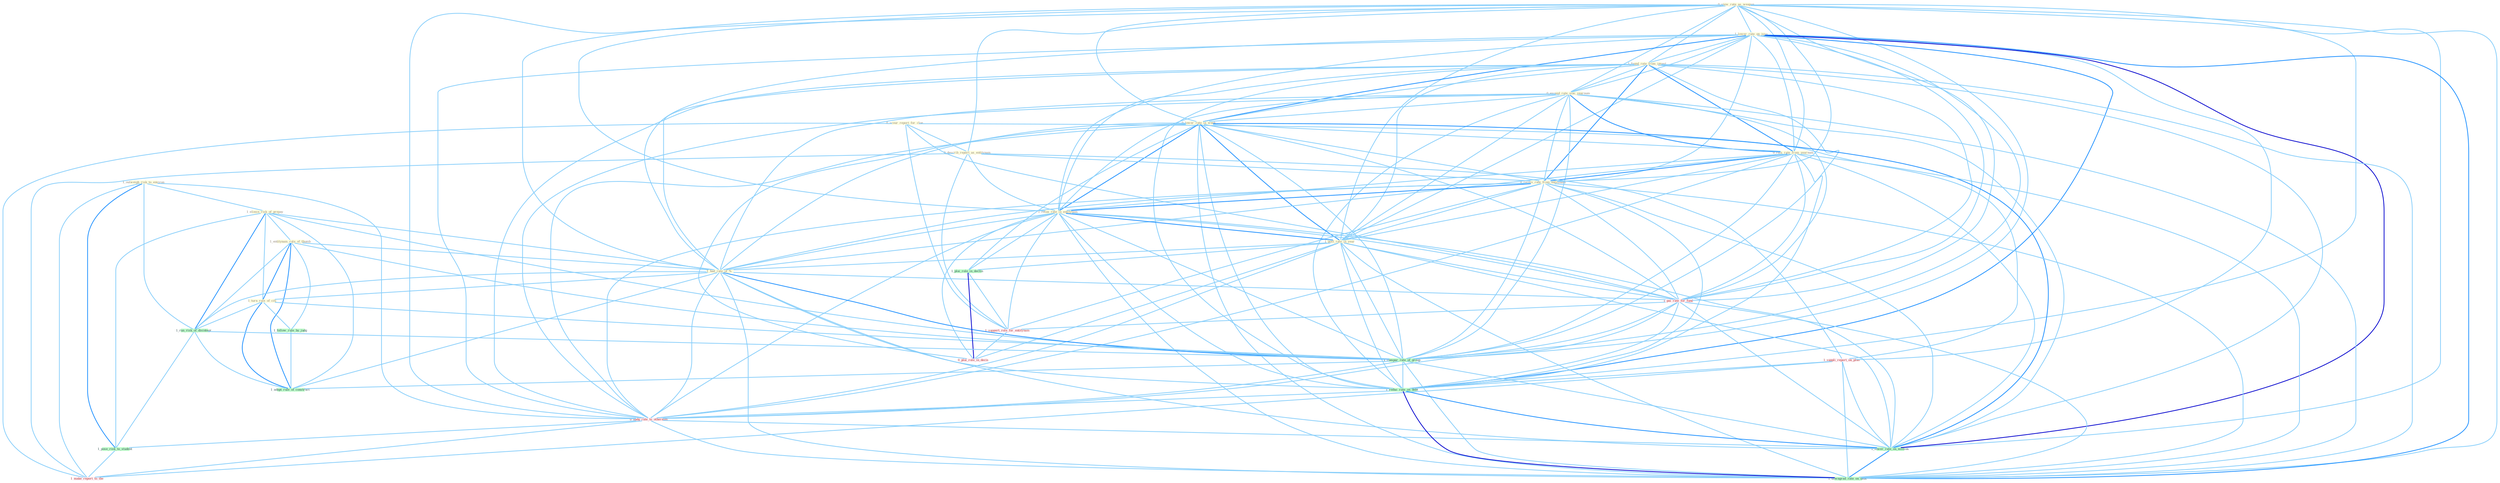 Graph G{ 
    node
    [shape=polygon,style=filled,width=.5,height=.06,color="#BDFCC9",fixedsize=true,fontsize=4,
    fontcolor="#2f4f4f"];
    {node
    [color="#ffffe0", fontcolor="#8b7d6b"] "0_scour_report_for_clue " "0_view_rate_as_weapon " "1_lower_rate_on_issu " "1_found_rate_from_invest " "0_exceed_rate_sinc_yearnum " "0_lower_rate_in_week " "0_rais_rate_from_yearnum " "0_describ_report_as_entitynam " "1_outweigh_risk_to_environ " "0_receiv_rate_from_entitynam " "1_relax_rate_in_entitynam " "1_elimin_risk_of_prepay " "1_post_rate_in_year " "1_entitynam_rule_of_thumb " "1_had_rate_of_% " "1_turn_rule_of_citi "}
{node [color="#fff0f5", fontcolor="#b22222"] "1_suppli_report_on_plan " "1_pai_rate_for_fund " "0_nudg_rate_to_othernum " "1_support_role_for_entitynam " "0_plai_role_in_decis " "1_make_report_to_the "}
edge [color="#B0E2FF"];

	"0_scour_report_for_clue " -- "0_describ_report_as_entitynam " [w="1", color="#87cefa" ];
	"0_scour_report_for_clue " -- "1_suppli_report_on_plan " [w="1", color="#87cefa" ];
	"0_scour_report_for_clue " -- "1_pai_rate_for_fund " [w="1", color="#87cefa" ];
	"0_scour_report_for_clue " -- "1_support_role_for_entitynam " [w="1", color="#87cefa" ];
	"0_scour_report_for_clue " -- "1_make_report_to_the " [w="1", color="#87cefa" ];
	"0_view_rate_as_weapon " -- "1_lower_rate_on_issu " [w="1", color="#87cefa" ];
	"0_view_rate_as_weapon " -- "1_found_rate_from_invest " [w="1", color="#87cefa" ];
	"0_view_rate_as_weapon " -- "0_exceed_rate_sinc_yearnum " [w="1", color="#87cefa" ];
	"0_view_rate_as_weapon " -- "0_lower_rate_in_week " [w="1", color="#87cefa" ];
	"0_view_rate_as_weapon " -- "0_rais_rate_from_yearnum " [w="1", color="#87cefa" ];
	"0_view_rate_as_weapon " -- "0_describ_report_as_entitynam " [w="1", color="#87cefa" ];
	"0_view_rate_as_weapon " -- "0_receiv_rate_from_entitynam " [w="1", color="#87cefa" ];
	"0_view_rate_as_weapon " -- "1_relax_rate_in_entitynam " [w="1", color="#87cefa" ];
	"0_view_rate_as_weapon " -- "1_post_rate_in_year " [w="1", color="#87cefa" ];
	"0_view_rate_as_weapon " -- "1_had_rate_of_% " [w="1", color="#87cefa" ];
	"0_view_rate_as_weapon " -- "1_pai_rate_for_fund " [w="1", color="#87cefa" ];
	"0_view_rate_as_weapon " -- "1_compar_rate_of_group " [w="1", color="#87cefa" ];
	"0_view_rate_as_weapon " -- "1_reduc_rate_on_debt " [w="1", color="#87cefa" ];
	"0_view_rate_as_weapon " -- "0_nudg_rate_to_othernum " [w="1", color="#87cefa" ];
	"0_view_rate_as_weapon " -- "1_lower_rate_on_million " [w="1", color="#87cefa" ];
	"0_view_rate_as_weapon " -- "1_downgrad_rate_on_debt " [w="1", color="#87cefa" ];
	"1_lower_rate_on_issu " -- "1_found_rate_from_invest " [w="1", color="#87cefa" ];
	"1_lower_rate_on_issu " -- "0_exceed_rate_sinc_yearnum " [w="1", color="#87cefa" ];
	"1_lower_rate_on_issu " -- "0_lower_rate_in_week " [w="2", color="#1e90ff" , len=0.8];
	"1_lower_rate_on_issu " -- "0_rais_rate_from_yearnum " [w="1", color="#87cefa" ];
	"1_lower_rate_on_issu " -- "0_receiv_rate_from_entitynam " [w="1", color="#87cefa" ];
	"1_lower_rate_on_issu " -- "1_relax_rate_in_entitynam " [w="1", color="#87cefa" ];
	"1_lower_rate_on_issu " -- "1_post_rate_in_year " [w="1", color="#87cefa" ];
	"1_lower_rate_on_issu " -- "1_had_rate_of_% " [w="1", color="#87cefa" ];
	"1_lower_rate_on_issu " -- "1_suppli_report_on_plan " [w="1", color="#87cefa" ];
	"1_lower_rate_on_issu " -- "1_pai_rate_for_fund " [w="1", color="#87cefa" ];
	"1_lower_rate_on_issu " -- "1_compar_rate_of_group " [w="1", color="#87cefa" ];
	"1_lower_rate_on_issu " -- "1_reduc_rate_on_debt " [w="2", color="#1e90ff" , len=0.8];
	"1_lower_rate_on_issu " -- "0_nudg_rate_to_othernum " [w="1", color="#87cefa" ];
	"1_lower_rate_on_issu " -- "1_lower_rate_on_million " [w="3", color="#0000cd" , len=0.6];
	"1_lower_rate_on_issu " -- "1_downgrad_rate_on_debt " [w="2", color="#1e90ff" , len=0.8];
	"1_found_rate_from_invest " -- "0_exceed_rate_sinc_yearnum " [w="1", color="#87cefa" ];
	"1_found_rate_from_invest " -- "0_lower_rate_in_week " [w="1", color="#87cefa" ];
	"1_found_rate_from_invest " -- "0_rais_rate_from_yearnum " [w="2", color="#1e90ff" , len=0.8];
	"1_found_rate_from_invest " -- "0_receiv_rate_from_entitynam " [w="2", color="#1e90ff" , len=0.8];
	"1_found_rate_from_invest " -- "1_relax_rate_in_entitynam " [w="1", color="#87cefa" ];
	"1_found_rate_from_invest " -- "1_post_rate_in_year " [w="1", color="#87cefa" ];
	"1_found_rate_from_invest " -- "1_had_rate_of_% " [w="1", color="#87cefa" ];
	"1_found_rate_from_invest " -- "1_pai_rate_for_fund " [w="1", color="#87cefa" ];
	"1_found_rate_from_invest " -- "1_compar_rate_of_group " [w="1", color="#87cefa" ];
	"1_found_rate_from_invest " -- "1_reduc_rate_on_debt " [w="1", color="#87cefa" ];
	"1_found_rate_from_invest " -- "0_nudg_rate_to_othernum " [w="1", color="#87cefa" ];
	"1_found_rate_from_invest " -- "1_lower_rate_on_million " [w="1", color="#87cefa" ];
	"1_found_rate_from_invest " -- "1_downgrad_rate_on_debt " [w="1", color="#87cefa" ];
	"0_exceed_rate_sinc_yearnum " -- "0_lower_rate_in_week " [w="1", color="#87cefa" ];
	"0_exceed_rate_sinc_yearnum " -- "0_rais_rate_from_yearnum " [w="2", color="#1e90ff" , len=0.8];
	"0_exceed_rate_sinc_yearnum " -- "0_receiv_rate_from_entitynam " [w="1", color="#87cefa" ];
	"0_exceed_rate_sinc_yearnum " -- "1_relax_rate_in_entitynam " [w="1", color="#87cefa" ];
	"0_exceed_rate_sinc_yearnum " -- "1_post_rate_in_year " [w="1", color="#87cefa" ];
	"0_exceed_rate_sinc_yearnum " -- "1_had_rate_of_% " [w="1", color="#87cefa" ];
	"0_exceed_rate_sinc_yearnum " -- "1_pai_rate_for_fund " [w="1", color="#87cefa" ];
	"0_exceed_rate_sinc_yearnum " -- "1_compar_rate_of_group " [w="1", color="#87cefa" ];
	"0_exceed_rate_sinc_yearnum " -- "1_reduc_rate_on_debt " [w="1", color="#87cefa" ];
	"0_exceed_rate_sinc_yearnum " -- "0_nudg_rate_to_othernum " [w="1", color="#87cefa" ];
	"0_exceed_rate_sinc_yearnum " -- "1_lower_rate_on_million " [w="1", color="#87cefa" ];
	"0_exceed_rate_sinc_yearnum " -- "1_downgrad_rate_on_debt " [w="1", color="#87cefa" ];
	"0_lower_rate_in_week " -- "0_rais_rate_from_yearnum " [w="1", color="#87cefa" ];
	"0_lower_rate_in_week " -- "0_receiv_rate_from_entitynam " [w="1", color="#87cefa" ];
	"0_lower_rate_in_week " -- "1_relax_rate_in_entitynam " [w="2", color="#1e90ff" , len=0.8];
	"0_lower_rate_in_week " -- "1_post_rate_in_year " [w="2", color="#1e90ff" , len=0.8];
	"0_lower_rate_in_week " -- "1_had_rate_of_% " [w="1", color="#87cefa" ];
	"0_lower_rate_in_week " -- "1_plai_role_in_declin " [w="1", color="#87cefa" ];
	"0_lower_rate_in_week " -- "1_pai_rate_for_fund " [w="1", color="#87cefa" ];
	"0_lower_rate_in_week " -- "1_compar_rate_of_group " [w="1", color="#87cefa" ];
	"0_lower_rate_in_week " -- "1_reduc_rate_on_debt " [w="1", color="#87cefa" ];
	"0_lower_rate_in_week " -- "0_nudg_rate_to_othernum " [w="1", color="#87cefa" ];
	"0_lower_rate_in_week " -- "0_plai_role_in_decis " [w="1", color="#87cefa" ];
	"0_lower_rate_in_week " -- "1_lower_rate_on_million " [w="2", color="#1e90ff" , len=0.8];
	"0_lower_rate_in_week " -- "1_downgrad_rate_on_debt " [w="1", color="#87cefa" ];
	"0_rais_rate_from_yearnum " -- "0_receiv_rate_from_entitynam " [w="2", color="#1e90ff" , len=0.8];
	"0_rais_rate_from_yearnum " -- "1_relax_rate_in_entitynam " [w="1", color="#87cefa" ];
	"0_rais_rate_from_yearnum " -- "1_post_rate_in_year " [w="1", color="#87cefa" ];
	"0_rais_rate_from_yearnum " -- "1_had_rate_of_% " [w="1", color="#87cefa" ];
	"0_rais_rate_from_yearnum " -- "1_pai_rate_for_fund " [w="1", color="#87cefa" ];
	"0_rais_rate_from_yearnum " -- "1_compar_rate_of_group " [w="1", color="#87cefa" ];
	"0_rais_rate_from_yearnum " -- "1_reduc_rate_on_debt " [w="1", color="#87cefa" ];
	"0_rais_rate_from_yearnum " -- "0_nudg_rate_to_othernum " [w="1", color="#87cefa" ];
	"0_rais_rate_from_yearnum " -- "1_lower_rate_on_million " [w="1", color="#87cefa" ];
	"0_rais_rate_from_yearnum " -- "1_downgrad_rate_on_debt " [w="1", color="#87cefa" ];
	"0_describ_report_as_entitynam " -- "0_receiv_rate_from_entitynam " [w="1", color="#87cefa" ];
	"0_describ_report_as_entitynam " -- "1_relax_rate_in_entitynam " [w="1", color="#87cefa" ];
	"0_describ_report_as_entitynam " -- "1_suppli_report_on_plan " [w="1", color="#87cefa" ];
	"0_describ_report_as_entitynam " -- "1_support_role_for_entitynam " [w="1", color="#87cefa" ];
	"0_describ_report_as_entitynam " -- "1_make_report_to_the " [w="1", color="#87cefa" ];
	"1_outweigh_risk_to_environ " -- "1_elimin_risk_of_prepay " [w="1", color="#87cefa" ];
	"1_outweigh_risk_to_environ " -- "1_run_risk_of_disintegr " [w="1", color="#87cefa" ];
	"1_outweigh_risk_to_environ " -- "0_nudg_rate_to_othernum " [w="1", color="#87cefa" ];
	"1_outweigh_risk_to_environ " -- "1_pose_risk_to_student " [w="2", color="#1e90ff" , len=0.8];
	"1_outweigh_risk_to_environ " -- "1_make_report_to_the " [w="1", color="#87cefa" ];
	"0_receiv_rate_from_entitynam " -- "1_relax_rate_in_entitynam " [w="2", color="#1e90ff" , len=0.8];
	"0_receiv_rate_from_entitynam " -- "1_post_rate_in_year " [w="1", color="#87cefa" ];
	"0_receiv_rate_from_entitynam " -- "1_had_rate_of_% " [w="1", color="#87cefa" ];
	"0_receiv_rate_from_entitynam " -- "1_pai_rate_for_fund " [w="1", color="#87cefa" ];
	"0_receiv_rate_from_entitynam " -- "1_compar_rate_of_group " [w="1", color="#87cefa" ];
	"0_receiv_rate_from_entitynam " -- "1_reduc_rate_on_debt " [w="1", color="#87cefa" ];
	"0_receiv_rate_from_entitynam " -- "0_nudg_rate_to_othernum " [w="1", color="#87cefa" ];
	"0_receiv_rate_from_entitynam " -- "1_support_role_for_entitynam " [w="1", color="#87cefa" ];
	"0_receiv_rate_from_entitynam " -- "1_lower_rate_on_million " [w="1", color="#87cefa" ];
	"0_receiv_rate_from_entitynam " -- "1_downgrad_rate_on_debt " [w="1", color="#87cefa" ];
	"1_relax_rate_in_entitynam " -- "1_post_rate_in_year " [w="2", color="#1e90ff" , len=0.8];
	"1_relax_rate_in_entitynam " -- "1_had_rate_of_% " [w="1", color="#87cefa" ];
	"1_relax_rate_in_entitynam " -- "1_plai_role_in_declin " [w="1", color="#87cefa" ];
	"1_relax_rate_in_entitynam " -- "1_pai_rate_for_fund " [w="1", color="#87cefa" ];
	"1_relax_rate_in_entitynam " -- "1_compar_rate_of_group " [w="1", color="#87cefa" ];
	"1_relax_rate_in_entitynam " -- "1_reduc_rate_on_debt " [w="1", color="#87cefa" ];
	"1_relax_rate_in_entitynam " -- "0_nudg_rate_to_othernum " [w="1", color="#87cefa" ];
	"1_relax_rate_in_entitynam " -- "1_support_role_for_entitynam " [w="1", color="#87cefa" ];
	"1_relax_rate_in_entitynam " -- "0_plai_role_in_decis " [w="1", color="#87cefa" ];
	"1_relax_rate_in_entitynam " -- "1_lower_rate_on_million " [w="1", color="#87cefa" ];
	"1_relax_rate_in_entitynam " -- "1_downgrad_rate_on_debt " [w="1", color="#87cefa" ];
	"1_elimin_risk_of_prepay " -- "1_entitynam_rule_of_thumb " [w="1", color="#87cefa" ];
	"1_elimin_risk_of_prepay " -- "1_had_rate_of_% " [w="1", color="#87cefa" ];
	"1_elimin_risk_of_prepay " -- "1_turn_rule_of_citi " [w="1", color="#87cefa" ];
	"1_elimin_risk_of_prepay " -- "1_run_risk_of_disintegr " [w="2", color="#1e90ff" , len=0.8];
	"1_elimin_risk_of_prepay " -- "1_compar_rate_of_group " [w="1", color="#87cefa" ];
	"1_elimin_risk_of_prepay " -- "1_pose_risk_to_student " [w="1", color="#87cefa" ];
	"1_elimin_risk_of_prepay " -- "1_adopt_rule_of_construct " [w="1", color="#87cefa" ];
	"1_post_rate_in_year " -- "1_had_rate_of_% " [w="1", color="#87cefa" ];
	"1_post_rate_in_year " -- "1_plai_role_in_declin " [w="1", color="#87cefa" ];
	"1_post_rate_in_year " -- "1_pai_rate_for_fund " [w="1", color="#87cefa" ];
	"1_post_rate_in_year " -- "1_compar_rate_of_group " [w="1", color="#87cefa" ];
	"1_post_rate_in_year " -- "1_reduc_rate_on_debt " [w="1", color="#87cefa" ];
	"1_post_rate_in_year " -- "0_nudg_rate_to_othernum " [w="1", color="#87cefa" ];
	"1_post_rate_in_year " -- "0_plai_role_in_decis " [w="1", color="#87cefa" ];
	"1_post_rate_in_year " -- "1_lower_rate_on_million " [w="1", color="#87cefa" ];
	"1_post_rate_in_year " -- "1_downgrad_rate_on_debt " [w="1", color="#87cefa" ];
	"1_entitynam_rule_of_thumb " -- "1_had_rate_of_% " [w="1", color="#87cefa" ];
	"1_entitynam_rule_of_thumb " -- "1_turn_rule_of_citi " [w="2", color="#1e90ff" , len=0.8];
	"1_entitynam_rule_of_thumb " -- "1_run_risk_of_disintegr " [w="1", color="#87cefa" ];
	"1_entitynam_rule_of_thumb " -- "1_follow_rule_by_judg " [w="1", color="#87cefa" ];
	"1_entitynam_rule_of_thumb " -- "1_compar_rate_of_group " [w="1", color="#87cefa" ];
	"1_entitynam_rule_of_thumb " -- "1_adopt_rule_of_construct " [w="2", color="#1e90ff" , len=0.8];
	"1_had_rate_of_% " -- "1_turn_rule_of_citi " [w="1", color="#87cefa" ];
	"1_had_rate_of_% " -- "1_run_risk_of_disintegr " [w="1", color="#87cefa" ];
	"1_had_rate_of_% " -- "1_pai_rate_for_fund " [w="1", color="#87cefa" ];
	"1_had_rate_of_% " -- "1_compar_rate_of_group " [w="2", color="#1e90ff" , len=0.8];
	"1_had_rate_of_% " -- "1_reduc_rate_on_debt " [w="1", color="#87cefa" ];
	"1_had_rate_of_% " -- "0_nudg_rate_to_othernum " [w="1", color="#87cefa" ];
	"1_had_rate_of_% " -- "1_adopt_rule_of_construct " [w="1", color="#87cefa" ];
	"1_had_rate_of_% " -- "1_lower_rate_on_million " [w="1", color="#87cefa" ];
	"1_had_rate_of_% " -- "1_downgrad_rate_on_debt " [w="1", color="#87cefa" ];
	"1_turn_rule_of_citi " -- "1_run_risk_of_disintegr " [w="1", color="#87cefa" ];
	"1_turn_rule_of_citi " -- "1_follow_rule_by_judg " [w="1", color="#87cefa" ];
	"1_turn_rule_of_citi " -- "1_compar_rate_of_group " [w="1", color="#87cefa" ];
	"1_turn_rule_of_citi " -- "1_adopt_rule_of_construct " [w="2", color="#1e90ff" , len=0.8];
	"1_run_risk_of_disintegr " -- "1_compar_rate_of_group " [w="1", color="#87cefa" ];
	"1_run_risk_of_disintegr " -- "1_pose_risk_to_student " [w="1", color="#87cefa" ];
	"1_run_risk_of_disintegr " -- "1_adopt_rule_of_construct " [w="1", color="#87cefa" ];
	"1_plai_role_in_declin " -- "1_support_role_for_entitynam " [w="1", color="#87cefa" ];
	"1_plai_role_in_declin " -- "0_plai_role_in_decis " [w="3", color="#0000cd" , len=0.6];
	"1_suppli_report_on_plan " -- "1_reduc_rate_on_debt " [w="1", color="#87cefa" ];
	"1_suppli_report_on_plan " -- "1_lower_rate_on_million " [w="1", color="#87cefa" ];
	"1_suppli_report_on_plan " -- "1_downgrad_rate_on_debt " [w="1", color="#87cefa" ];
	"1_suppli_report_on_plan " -- "1_make_report_to_the " [w="1", color="#87cefa" ];
	"1_pai_rate_for_fund " -- "1_compar_rate_of_group " [w="1", color="#87cefa" ];
	"1_pai_rate_for_fund " -- "1_reduc_rate_on_debt " [w="1", color="#87cefa" ];
	"1_pai_rate_for_fund " -- "0_nudg_rate_to_othernum " [w="1", color="#87cefa" ];
	"1_pai_rate_for_fund " -- "1_support_role_for_entitynam " [w="1", color="#87cefa" ];
	"1_pai_rate_for_fund " -- "1_lower_rate_on_million " [w="1", color="#87cefa" ];
	"1_pai_rate_for_fund " -- "1_downgrad_rate_on_debt " [w="1", color="#87cefa" ];
	"1_follow_rule_by_judg " -- "1_adopt_rule_of_construct " [w="1", color="#87cefa" ];
	"1_compar_rate_of_group " -- "1_reduc_rate_on_debt " [w="1", color="#87cefa" ];
	"1_compar_rate_of_group " -- "0_nudg_rate_to_othernum " [w="1", color="#87cefa" ];
	"1_compar_rate_of_group " -- "1_adopt_rule_of_construct " [w="1", color="#87cefa" ];
	"1_compar_rate_of_group " -- "1_lower_rate_on_million " [w="1", color="#87cefa" ];
	"1_compar_rate_of_group " -- "1_downgrad_rate_on_debt " [w="1", color="#87cefa" ];
	"1_reduc_rate_on_debt " -- "0_nudg_rate_to_othernum " [w="1", color="#87cefa" ];
	"1_reduc_rate_on_debt " -- "1_lower_rate_on_million " [w="2", color="#1e90ff" , len=0.8];
	"1_reduc_rate_on_debt " -- "1_downgrad_rate_on_debt " [w="3", color="#0000cd" , len=0.6];
	"0_nudg_rate_to_othernum " -- "1_pose_risk_to_student " [w="1", color="#87cefa" ];
	"0_nudg_rate_to_othernum " -- "1_lower_rate_on_million " [w="1", color="#87cefa" ];
	"0_nudg_rate_to_othernum " -- "1_downgrad_rate_on_debt " [w="1", color="#87cefa" ];
	"0_nudg_rate_to_othernum " -- "1_make_report_to_the " [w="1", color="#87cefa" ];
	"1_support_role_for_entitynam " -- "0_plai_role_in_decis " [w="1", color="#87cefa" ];
	"1_pose_risk_to_student " -- "1_make_report_to_the " [w="1", color="#87cefa" ];
	"1_lower_rate_on_million " -- "1_downgrad_rate_on_debt " [w="2", color="#1e90ff" , len=0.8];
}